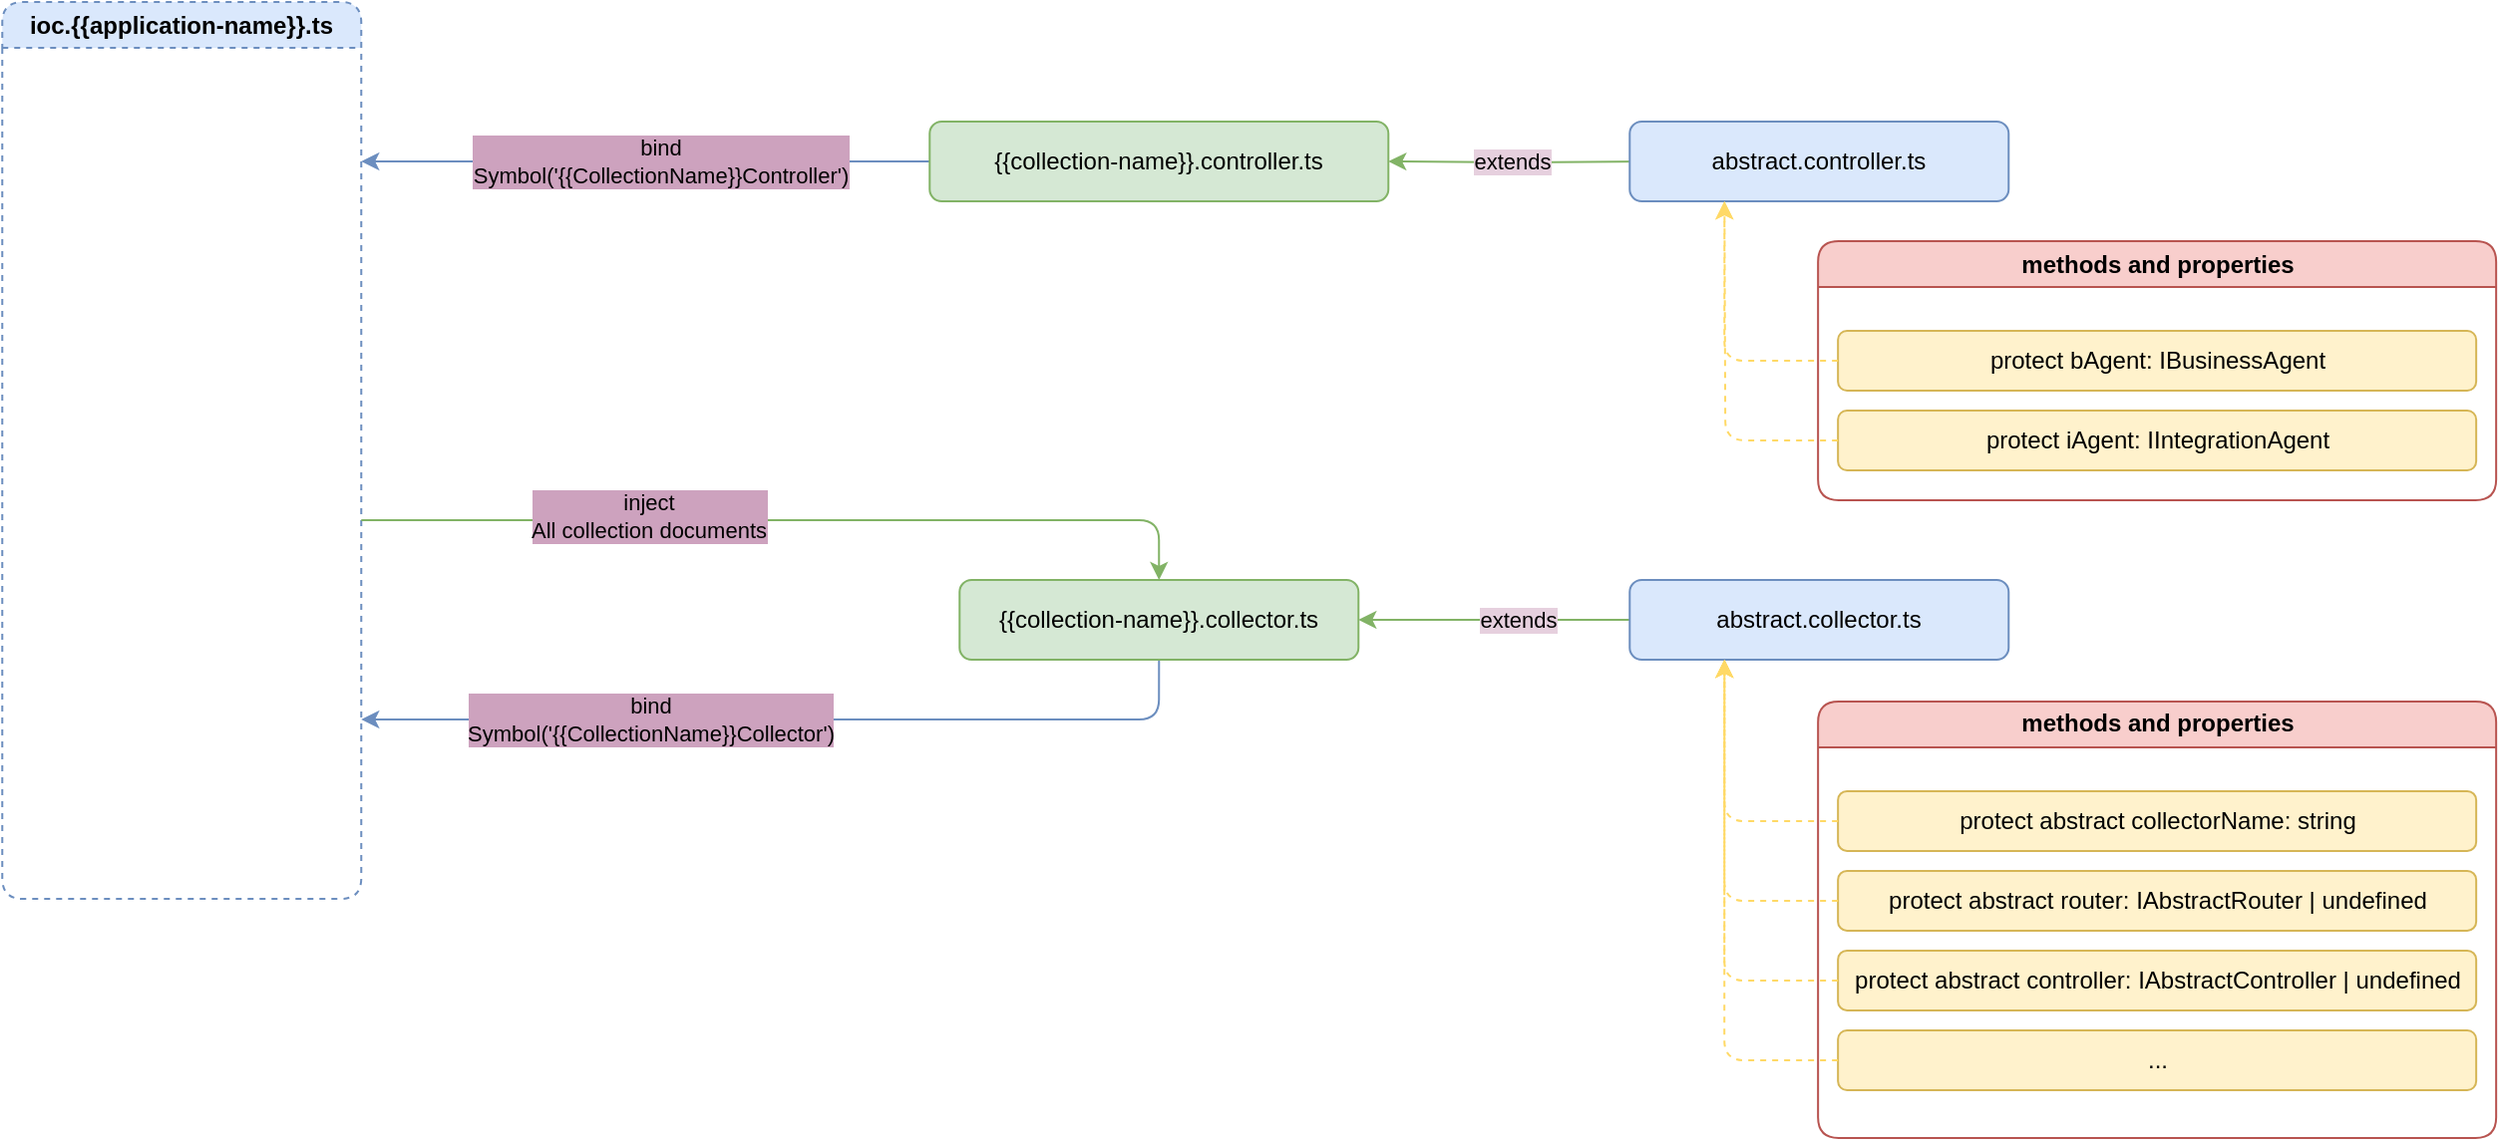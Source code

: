 <mxfile version="20.8.20" type="device"><diagram name="Page-1" id="tsRCeiAckbxuqxE9D2W1"><mxGraphModel dx="1434" dy="822" grid="1" gridSize="10" guides="1" tooltips="1" connect="1" arrows="1" fold="1" page="1" pageScale="1" pageWidth="850" pageHeight="1100" math="0" shadow="0"><root><mxCell id="0"/><mxCell id="1" parent="0"/><mxCell id="bJsqb-Wc3I-M0Zzq9N2K-1" value="ioc.{{application-name}}.ts" style="swimlane;whiteSpace=wrap;html=1;rounded=1;dashed=1;fillColor=#dae8fc;strokeColor=#6c8ebf;" parent="1" vertex="1"><mxGeometry x="259.14" y="820" width="180" height="450" as="geometry"/></mxCell><mxCell id="bJsqb-Wc3I-M0Zzq9N2K-2" style="edgeStyle=orthogonalEdgeStyle;rounded=0;orthogonalLoop=1;jettySize=auto;html=1;fillColor=#dae8fc;strokeColor=#6c8ebf;" parent="1" source="bJsqb-Wc3I-M0Zzq9N2K-4" edge="1"><mxGeometry relative="1" as="geometry"><mxPoint x="439.14" y="900" as="targetPoint"/></mxGeometry></mxCell><mxCell id="bJsqb-Wc3I-M0Zzq9N2K-3" value="bind&lt;br&gt;Symbol('{{CollectionName}}Controller')" style="edgeLabel;html=1;align=center;verticalAlign=middle;resizable=0;points=[];labelBackgroundColor=#CDA2BE;" parent="bJsqb-Wc3I-M0Zzq9N2K-2" vertex="1" connectable="0"><mxGeometry x="-0.066" relative="1" as="geometry"><mxPoint x="-2" as="offset"/></mxGeometry></mxCell><mxCell id="bJsqb-Wc3I-M0Zzq9N2K-4" value="{{collection-name}}.controller.ts" style="rounded=1;whiteSpace=wrap;html=1;fillColor=#d5e8d4;strokeColor=#82b366;" parent="1" vertex="1"><mxGeometry x="724.14" y="880" width="230" height="40" as="geometry"/></mxCell><mxCell id="bJsqb-Wc3I-M0Zzq9N2K-5" style="edgeStyle=orthogonalEdgeStyle;rounded=0;orthogonalLoop=1;jettySize=auto;html=1;fillColor=#d5e8d4;strokeColor=#82b366;entryX=1;entryY=0.5;entryDx=0;entryDy=0;" parent="1" target="bJsqb-Wc3I-M0Zzq9N2K-4" edge="1"><mxGeometry relative="1" as="geometry"><mxPoint x="959.14" y="900" as="targetPoint"/><mxPoint x="1085.14" y="900" as="sourcePoint"/></mxGeometry></mxCell><mxCell id="bJsqb-Wc3I-M0Zzq9N2K-6" value="abstract.controller.ts" style="rounded=1;whiteSpace=wrap;html=1;fillColor=#dae8fc;strokeColor=#6c8ebf;" parent="1" vertex="1"><mxGeometry x="1075.14" y="880" width="190" height="40" as="geometry"/></mxCell><mxCell id="bJsqb-Wc3I-M0Zzq9N2K-7" value="methods and properties" style="swimlane;whiteSpace=wrap;html=1;fillColor=#f8cecc;strokeColor=#b85450;rounded=1;" parent="1" vertex="1"><mxGeometry x="1169.57" y="940" width="340" height="130" as="geometry"/></mxCell><mxCell id="bJsqb-Wc3I-M0Zzq9N2K-8" value="protect bAgent: IBusinessAgent" style="rounded=1;whiteSpace=wrap;html=1;fillColor=#fff2cc;strokeColor=#d6b656;" parent="bJsqb-Wc3I-M0Zzq9N2K-7" vertex="1"><mxGeometry x="10" y="45" width="320" height="30" as="geometry"/></mxCell><mxCell id="bJsqb-Wc3I-M0Zzq9N2K-9" value="protect iAgent: IIntegrationAgent" style="rounded=1;whiteSpace=wrap;html=1;fillColor=#fff2cc;strokeColor=#d6b656;" parent="bJsqb-Wc3I-M0Zzq9N2K-7" vertex="1"><mxGeometry x="10" y="85" width="320" height="30" as="geometry"/></mxCell><mxCell id="bJsqb-Wc3I-M0Zzq9N2K-10" style="edgeStyle=orthogonalEdgeStyle;rounded=1;sketch=0;jumpStyle=none;orthogonalLoop=1;jettySize=auto;html=1;entryX=0.25;entryY=1;entryDx=0;entryDy=0;shadow=0;dashed=1;strokeWidth=1;exitX=0;exitY=0.5;exitDx=0;exitDy=0;fillColor=#d5e8d4;strokeColor=#FFD966;" parent="1" source="bJsqb-Wc3I-M0Zzq9N2K-8" target="bJsqb-Wc3I-M0Zzq9N2K-6" edge="1"><mxGeometry relative="1" as="geometry"/></mxCell><mxCell id="bJsqb-Wc3I-M0Zzq9N2K-11" style="edgeStyle=orthogonalEdgeStyle;rounded=1;sketch=0;jumpStyle=none;orthogonalLoop=1;jettySize=auto;html=1;entryX=0.25;entryY=1;entryDx=0;entryDy=0;shadow=0;dashed=1;strokeWidth=1;exitX=0;exitY=0.5;exitDx=0;exitDy=0;fillColor=#d5e8d4;strokeColor=#FFD966;" parent="1" source="bJsqb-Wc3I-M0Zzq9N2K-9" edge="1"><mxGeometry relative="1" as="geometry"><mxPoint x="1122.64" y="920" as="targetPoint"/></mxGeometry></mxCell><mxCell id="bJsqb-Wc3I-M0Zzq9N2K-12" value="methods and properties" style="swimlane;whiteSpace=wrap;html=1;fillColor=#f8cecc;strokeColor=#b85450;rounded=1;" parent="1" vertex="1"><mxGeometry x="1169.57" y="1170.97" width="340" height="219.03" as="geometry"/></mxCell><mxCell id="bJsqb-Wc3I-M0Zzq9N2K-13" value="protect abstract collectorName: string" style="rounded=1;whiteSpace=wrap;html=1;fillColor=#fff2cc;strokeColor=#d6b656;" parent="bJsqb-Wc3I-M0Zzq9N2K-12" vertex="1"><mxGeometry x="10" y="45" width="320" height="30" as="geometry"/></mxCell><mxCell id="bJsqb-Wc3I-M0Zzq9N2K-14" value="protect abstract router: IAbstractRouter | undefined" style="rounded=1;whiteSpace=wrap;html=1;fillColor=#fff2cc;strokeColor=#d6b656;" parent="bJsqb-Wc3I-M0Zzq9N2K-12" vertex="1"><mxGeometry x="10" y="85" width="320" height="30" as="geometry"/></mxCell><mxCell id="bJsqb-Wc3I-M0Zzq9N2K-15" value="protect abstract controller: IAbstractController | undefined" style="rounded=1;whiteSpace=wrap;html=1;fillColor=#fff2cc;strokeColor=#d6b656;" parent="bJsqb-Wc3I-M0Zzq9N2K-12" vertex="1"><mxGeometry x="10" y="125" width="320" height="30" as="geometry"/></mxCell><mxCell id="bJsqb-Wc3I-M0Zzq9N2K-16" value="..." style="rounded=1;whiteSpace=wrap;html=1;fillColor=#fff2cc;strokeColor=#d6b656;" parent="bJsqb-Wc3I-M0Zzq9N2K-12" vertex="1"><mxGeometry x="10" y="165.03" width="320" height="30" as="geometry"/></mxCell><mxCell id="bJsqb-Wc3I-M0Zzq9N2K-17" style="edgeStyle=orthogonalEdgeStyle;rounded=1;orthogonalLoop=1;jettySize=auto;html=1;entryX=0.5;entryY=0;entryDx=0;entryDy=0;fillColor=#d5e8d4;strokeColor=#82b366;" parent="1" target="bJsqb-Wc3I-M0Zzq9N2K-21" edge="1"><mxGeometry relative="1" as="geometry"><mxPoint x="439.14" y="1080" as="sourcePoint"/><Array as="points"><mxPoint x="449.14" y="1079.97"/><mxPoint x="769.14" y="1079.97"/></Array></mxGeometry></mxCell><mxCell id="bJsqb-Wc3I-M0Zzq9N2K-18" value="inject&lt;br&gt;All collection documents" style="edgeLabel;html=1;align=center;verticalAlign=middle;resizable=0;points=[];labelBackgroundColor=#CDA2BE;" parent="bJsqb-Wc3I-M0Zzq9N2K-17" vertex="1" connectable="0"><mxGeometry x="-0.187" y="2" relative="1" as="geometry"><mxPoint x="-31" as="offset"/></mxGeometry></mxCell><mxCell id="bJsqb-Wc3I-M0Zzq9N2K-19" style="edgeStyle=orthogonalEdgeStyle;rounded=1;orthogonalLoop=1;jettySize=auto;html=1;exitX=0.5;exitY=1;exitDx=0;exitDy=0;fillColor=#dae8fc;strokeColor=#6c8ebf;" parent="1" source="bJsqb-Wc3I-M0Zzq9N2K-21" edge="1"><mxGeometry relative="1" as="geometry"><mxPoint x="439.14" y="1180" as="targetPoint"/><Array as="points"><mxPoint x="769.14" y="1179.97"/><mxPoint x="449.14" y="1179.97"/></Array></mxGeometry></mxCell><mxCell id="bJsqb-Wc3I-M0Zzq9N2K-20" value="bind&lt;br&gt;Symbol('{{CollectionName}}Collector')" style="edgeLabel;html=1;align=center;verticalAlign=middle;resizable=0;points=[];labelBackgroundColor=#CDA2BE;" parent="bJsqb-Wc3I-M0Zzq9N2K-19" vertex="1" connectable="0"><mxGeometry x="0.337" y="4" relative="1" as="geometry"><mxPoint x="2" y="-4" as="offset"/></mxGeometry></mxCell><mxCell id="bJsqb-Wc3I-M0Zzq9N2K-21" value="{{collection-name}}.collector.ts" style="rounded=1;whiteSpace=wrap;html=1;fillColor=#d5e8d4;strokeColor=#82b366;" parent="1" vertex="1"><mxGeometry x="739.14" y="1109.97" width="200" height="40" as="geometry"/></mxCell><mxCell id="bJsqb-Wc3I-M0Zzq9N2K-22" style="edgeStyle=orthogonalEdgeStyle;rounded=0;orthogonalLoop=1;jettySize=auto;html=1;fillColor=#d5e8d4;strokeColor=#82b366;entryX=1;entryY=0.5;entryDx=0;entryDy=0;" parent="1" source="bJsqb-Wc3I-M0Zzq9N2K-24" target="bJsqb-Wc3I-M0Zzq9N2K-21" edge="1"><mxGeometry relative="1" as="geometry"><mxPoint x="959.14" y="1130" as="targetPoint"/></mxGeometry></mxCell><mxCell id="bJsqb-Wc3I-M0Zzq9N2K-23" value="extends" style="edgeLabel;html=1;align=center;verticalAlign=middle;resizable=0;points=[];labelBackgroundColor=#E6D0DE;" parent="bJsqb-Wc3I-M0Zzq9N2K-22" vertex="1" connectable="0"><mxGeometry x="-0.176" relative="1" as="geometry"><mxPoint as="offset"/></mxGeometry></mxCell><mxCell id="bJsqb-Wc3I-M0Zzq9N2K-24" value="abstract.collector.ts" style="rounded=1;whiteSpace=wrap;html=1;fillColor=#dae8fc;strokeColor=#6c8ebf;" parent="1" vertex="1"><mxGeometry x="1075.14" y="1109.97" width="190" height="40" as="geometry"/></mxCell><mxCell id="bJsqb-Wc3I-M0Zzq9N2K-25" style="edgeStyle=orthogonalEdgeStyle;rounded=1;orthogonalLoop=1;jettySize=auto;html=1;entryX=0.25;entryY=1;entryDx=0;entryDy=0;exitX=0;exitY=0.5;exitDx=0;exitDy=0;fillColor=#d5e8d4;strokeColor=#FFD966;dashed=1;strokeWidth=1;" parent="1" source="bJsqb-Wc3I-M0Zzq9N2K-13" target="bJsqb-Wc3I-M0Zzq9N2K-24" edge="1"><mxGeometry relative="1" as="geometry"/></mxCell><mxCell id="bJsqb-Wc3I-M0Zzq9N2K-26" style="edgeStyle=orthogonalEdgeStyle;rounded=1;orthogonalLoop=1;jettySize=auto;html=1;entryX=0.25;entryY=1;entryDx=0;entryDy=0;exitX=0;exitY=0.5;exitDx=0;exitDy=0;fillColor=#d5e8d4;strokeColor=#FFD966;dashed=1;" parent="1" source="bJsqb-Wc3I-M0Zzq9N2K-14" target="bJsqb-Wc3I-M0Zzq9N2K-24" edge="1"><mxGeometry relative="1" as="geometry"/></mxCell><mxCell id="bJsqb-Wc3I-M0Zzq9N2K-27" style="edgeStyle=orthogonalEdgeStyle;rounded=1;orthogonalLoop=1;jettySize=auto;html=1;entryX=0.25;entryY=1;entryDx=0;entryDy=0;exitX=0;exitY=0.5;exitDx=0;exitDy=0;fillColor=#d5e8d4;strokeColor=#FFD966;dashed=1;" parent="1" source="bJsqb-Wc3I-M0Zzq9N2K-15" target="bJsqb-Wc3I-M0Zzq9N2K-24" edge="1"><mxGeometry relative="1" as="geometry"/></mxCell><mxCell id="bJsqb-Wc3I-M0Zzq9N2K-28" style="edgeStyle=orthogonalEdgeStyle;rounded=1;orthogonalLoop=1;jettySize=auto;html=1;entryX=0.25;entryY=1;entryDx=0;entryDy=0;exitX=0;exitY=0.5;exitDx=0;exitDy=0;fillColor=#d5e8d4;strokeColor=#FFD966;dashed=1;" parent="1" source="bJsqb-Wc3I-M0Zzq9N2K-16" target="bJsqb-Wc3I-M0Zzq9N2K-24" edge="1"><mxGeometry relative="1" as="geometry"/></mxCell><mxCell id="bJsqb-Wc3I-M0Zzq9N2K-29" value="extends" style="edgeLabel;html=1;align=center;verticalAlign=middle;resizable=0;points=[];labelBackgroundColor=#E6D0DE;" parent="1" vertex="1" connectable="0"><mxGeometry x="989.14" y="904" as="geometry"><mxPoint x="27" y="-4" as="offset"/></mxGeometry></mxCell></root></mxGraphModel></diagram></mxfile>